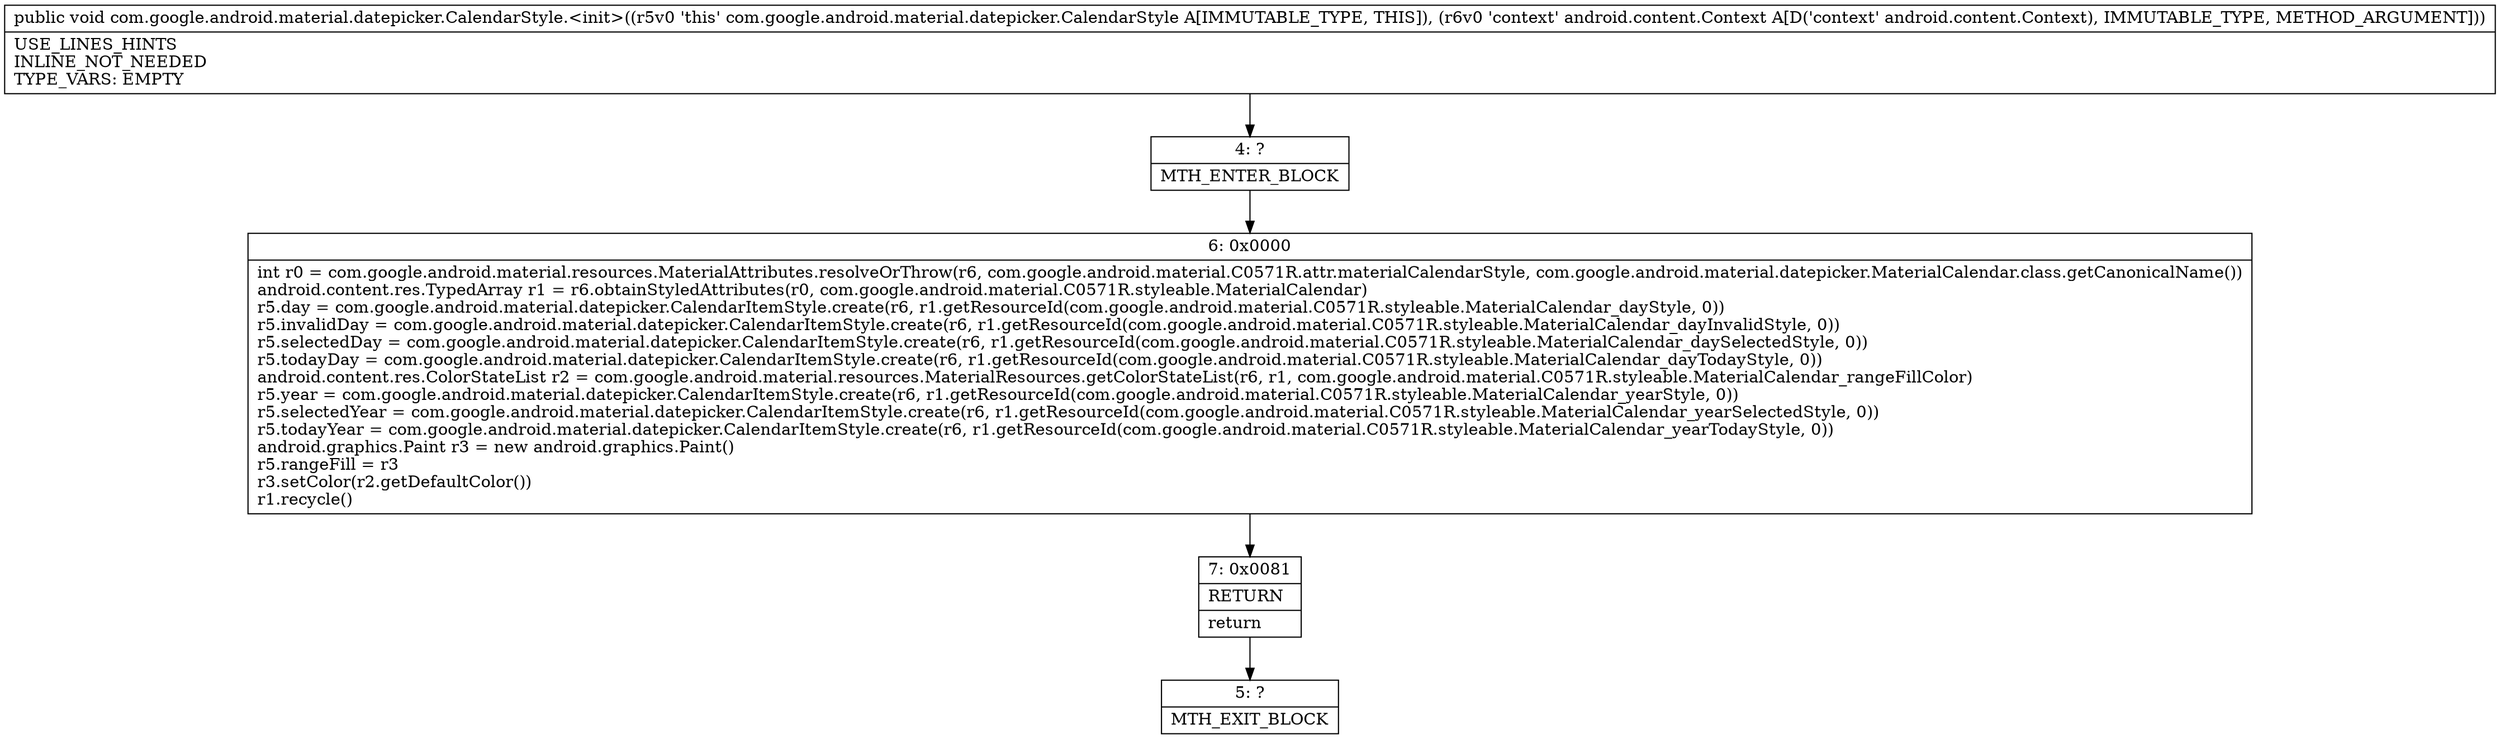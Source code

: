 digraph "CFG forcom.google.android.material.datepicker.CalendarStyle.\<init\>(Landroid\/content\/Context;)V" {
Node_4 [shape=record,label="{4\:\ ?|MTH_ENTER_BLOCK\l}"];
Node_6 [shape=record,label="{6\:\ 0x0000|int r0 = com.google.android.material.resources.MaterialAttributes.resolveOrThrow(r6, com.google.android.material.C0571R.attr.materialCalendarStyle, com.google.android.material.datepicker.MaterialCalendar.class.getCanonicalName())\landroid.content.res.TypedArray r1 = r6.obtainStyledAttributes(r0, com.google.android.material.C0571R.styleable.MaterialCalendar)\lr5.day = com.google.android.material.datepicker.CalendarItemStyle.create(r6, r1.getResourceId(com.google.android.material.C0571R.styleable.MaterialCalendar_dayStyle, 0))\lr5.invalidDay = com.google.android.material.datepicker.CalendarItemStyle.create(r6, r1.getResourceId(com.google.android.material.C0571R.styleable.MaterialCalendar_dayInvalidStyle, 0))\lr5.selectedDay = com.google.android.material.datepicker.CalendarItemStyle.create(r6, r1.getResourceId(com.google.android.material.C0571R.styleable.MaterialCalendar_daySelectedStyle, 0))\lr5.todayDay = com.google.android.material.datepicker.CalendarItemStyle.create(r6, r1.getResourceId(com.google.android.material.C0571R.styleable.MaterialCalendar_dayTodayStyle, 0))\landroid.content.res.ColorStateList r2 = com.google.android.material.resources.MaterialResources.getColorStateList(r6, r1, com.google.android.material.C0571R.styleable.MaterialCalendar_rangeFillColor)\lr5.year = com.google.android.material.datepicker.CalendarItemStyle.create(r6, r1.getResourceId(com.google.android.material.C0571R.styleable.MaterialCalendar_yearStyle, 0))\lr5.selectedYear = com.google.android.material.datepicker.CalendarItemStyle.create(r6, r1.getResourceId(com.google.android.material.C0571R.styleable.MaterialCalendar_yearSelectedStyle, 0))\lr5.todayYear = com.google.android.material.datepicker.CalendarItemStyle.create(r6, r1.getResourceId(com.google.android.material.C0571R.styleable.MaterialCalendar_yearTodayStyle, 0))\landroid.graphics.Paint r3 = new android.graphics.Paint()\lr5.rangeFill = r3\lr3.setColor(r2.getDefaultColor())\lr1.recycle()\l}"];
Node_7 [shape=record,label="{7\:\ 0x0081|RETURN\l|return\l}"];
Node_5 [shape=record,label="{5\:\ ?|MTH_EXIT_BLOCK\l}"];
MethodNode[shape=record,label="{public void com.google.android.material.datepicker.CalendarStyle.\<init\>((r5v0 'this' com.google.android.material.datepicker.CalendarStyle A[IMMUTABLE_TYPE, THIS]), (r6v0 'context' android.content.Context A[D('context' android.content.Context), IMMUTABLE_TYPE, METHOD_ARGUMENT]))  | USE_LINES_HINTS\lINLINE_NOT_NEEDED\lTYPE_VARS: EMPTY\l}"];
MethodNode -> Node_4;Node_4 -> Node_6;
Node_6 -> Node_7;
Node_7 -> Node_5;
}

